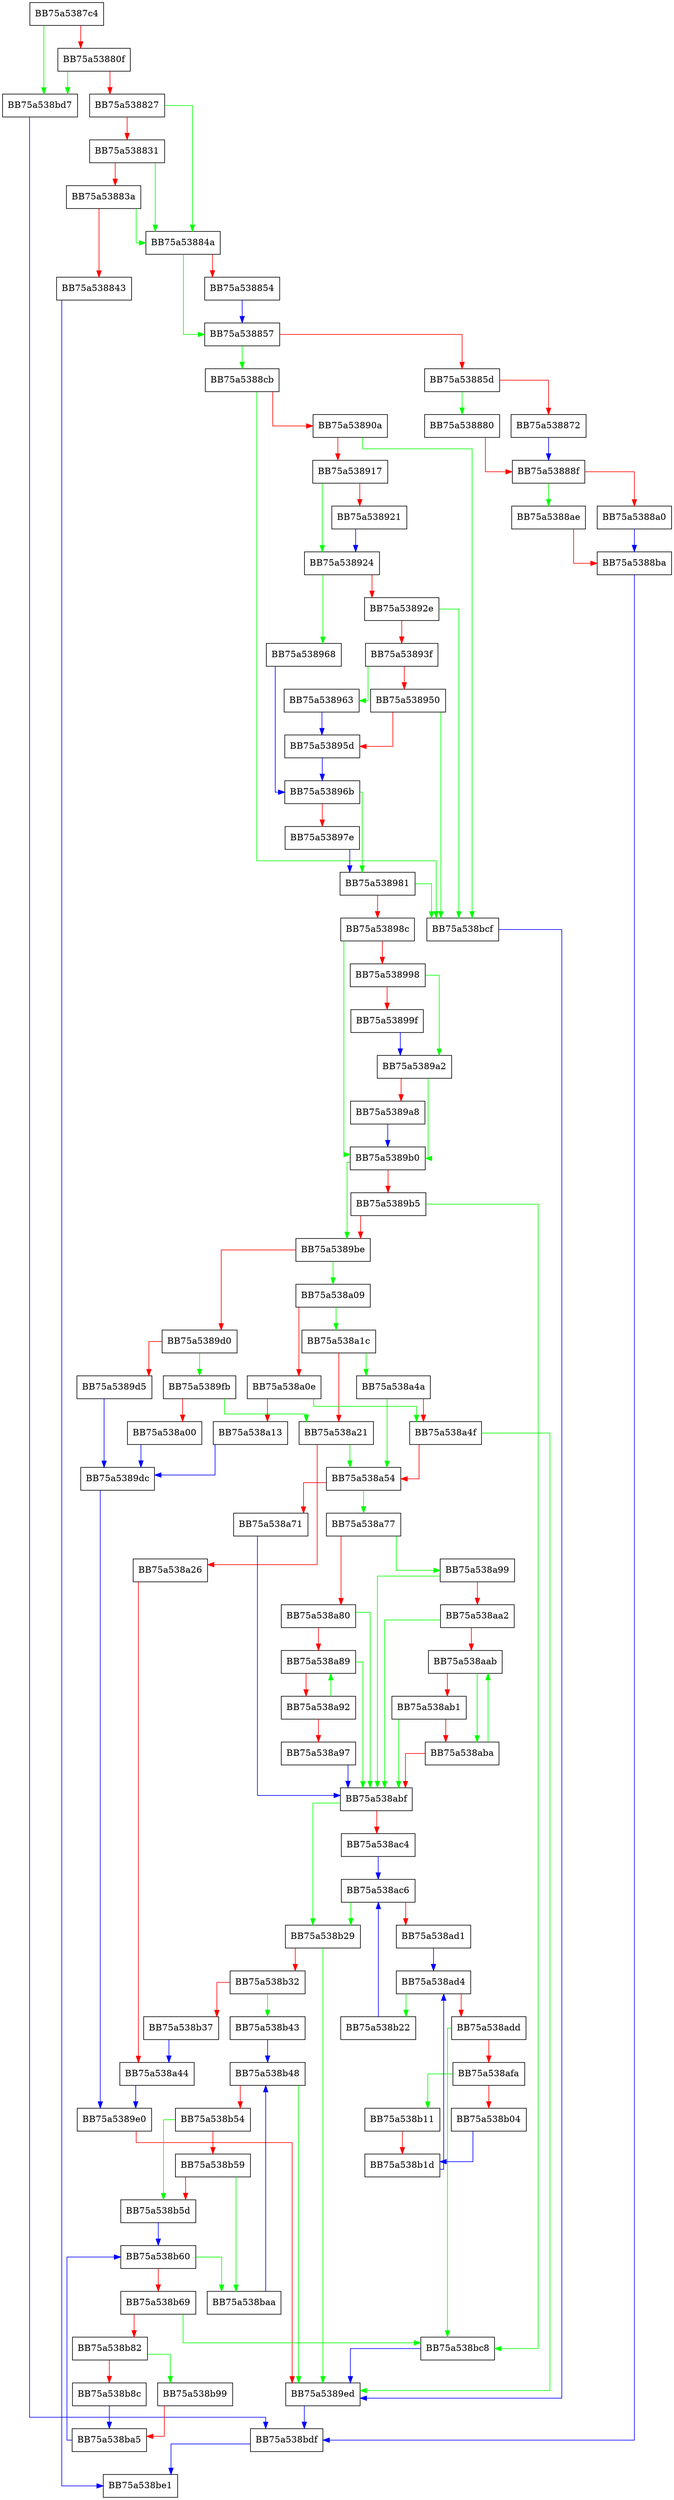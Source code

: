 digraph tokeniseCountedRepetition {
  node [shape="box"];
  graph [splines=ortho];
  BB75a5387c4 -> BB75a538bd7 [color="green"];
  BB75a5387c4 -> BB75a53880f [color="red"];
  BB75a53880f -> BB75a538bd7 [color="green"];
  BB75a53880f -> BB75a538827 [color="red"];
  BB75a538827 -> BB75a53884a [color="green"];
  BB75a538827 -> BB75a538831 [color="red"];
  BB75a538831 -> BB75a53884a [color="green"];
  BB75a538831 -> BB75a53883a [color="red"];
  BB75a53883a -> BB75a53884a [color="green"];
  BB75a53883a -> BB75a538843 [color="red"];
  BB75a538843 -> BB75a538be1 [color="blue"];
  BB75a53884a -> BB75a538857 [color="green"];
  BB75a53884a -> BB75a538854 [color="red"];
  BB75a538854 -> BB75a538857 [color="blue"];
  BB75a538857 -> BB75a5388cb [color="green"];
  BB75a538857 -> BB75a53885d [color="red"];
  BB75a53885d -> BB75a538880 [color="green"];
  BB75a53885d -> BB75a538872 [color="red"];
  BB75a538872 -> BB75a53888f [color="blue"];
  BB75a538880 -> BB75a53888f [color="red"];
  BB75a53888f -> BB75a5388ae [color="green"];
  BB75a53888f -> BB75a5388a0 [color="red"];
  BB75a5388a0 -> BB75a5388ba [color="blue"];
  BB75a5388ae -> BB75a5388ba [color="red"];
  BB75a5388ba -> BB75a538bdf [color="blue"];
  BB75a5388cb -> BB75a538bcf [color="green"];
  BB75a5388cb -> BB75a53890a [color="red"];
  BB75a53890a -> BB75a538bcf [color="green"];
  BB75a53890a -> BB75a538917 [color="red"];
  BB75a538917 -> BB75a538924 [color="green"];
  BB75a538917 -> BB75a538921 [color="red"];
  BB75a538921 -> BB75a538924 [color="blue"];
  BB75a538924 -> BB75a538968 [color="green"];
  BB75a538924 -> BB75a53892e [color="red"];
  BB75a53892e -> BB75a538bcf [color="green"];
  BB75a53892e -> BB75a53893f [color="red"];
  BB75a53893f -> BB75a538963 [color="green"];
  BB75a53893f -> BB75a538950 [color="red"];
  BB75a538950 -> BB75a538bcf [color="green"];
  BB75a538950 -> BB75a53895d [color="red"];
  BB75a53895d -> BB75a53896b [color="blue"];
  BB75a538963 -> BB75a53895d [color="blue"];
  BB75a538968 -> BB75a53896b [color="blue"];
  BB75a53896b -> BB75a538981 [color="green"];
  BB75a53896b -> BB75a53897e [color="red"];
  BB75a53897e -> BB75a538981 [color="blue"];
  BB75a538981 -> BB75a538bcf [color="green"];
  BB75a538981 -> BB75a53898c [color="red"];
  BB75a53898c -> BB75a5389b0 [color="green"];
  BB75a53898c -> BB75a538998 [color="red"];
  BB75a538998 -> BB75a5389a2 [color="green"];
  BB75a538998 -> BB75a53899f [color="red"];
  BB75a53899f -> BB75a5389a2 [color="blue"];
  BB75a5389a2 -> BB75a5389b0 [color="green"];
  BB75a5389a2 -> BB75a5389a8 [color="red"];
  BB75a5389a8 -> BB75a5389b0 [color="blue"];
  BB75a5389b0 -> BB75a5389be [color="green"];
  BB75a5389b0 -> BB75a5389b5 [color="red"];
  BB75a5389b5 -> BB75a538bc8 [color="green"];
  BB75a5389b5 -> BB75a5389be [color="red"];
  BB75a5389be -> BB75a538a09 [color="green"];
  BB75a5389be -> BB75a5389d0 [color="red"];
  BB75a5389d0 -> BB75a5389fb [color="green"];
  BB75a5389d0 -> BB75a5389d5 [color="red"];
  BB75a5389d5 -> BB75a5389dc [color="blue"];
  BB75a5389dc -> BB75a5389e0 [color="blue"];
  BB75a5389e0 -> BB75a5389ed [color="red"];
  BB75a5389ed -> BB75a538bdf [color="blue"];
  BB75a5389fb -> BB75a538a21 [color="green"];
  BB75a5389fb -> BB75a538a00 [color="red"];
  BB75a538a00 -> BB75a5389dc [color="blue"];
  BB75a538a09 -> BB75a538a1c [color="green"];
  BB75a538a09 -> BB75a538a0e [color="red"];
  BB75a538a0e -> BB75a538a4f [color="green"];
  BB75a538a0e -> BB75a538a13 [color="red"];
  BB75a538a13 -> BB75a5389dc [color="blue"];
  BB75a538a1c -> BB75a538a4a [color="green"];
  BB75a538a1c -> BB75a538a21 [color="red"];
  BB75a538a21 -> BB75a538a54 [color="green"];
  BB75a538a21 -> BB75a538a26 [color="red"];
  BB75a538a26 -> BB75a538a44 [color="red"];
  BB75a538a44 -> BB75a5389e0 [color="blue"];
  BB75a538a4a -> BB75a538a54 [color="green"];
  BB75a538a4a -> BB75a538a4f [color="red"];
  BB75a538a4f -> BB75a5389ed [color="green"];
  BB75a538a4f -> BB75a538a54 [color="red"];
  BB75a538a54 -> BB75a538a77 [color="green"];
  BB75a538a54 -> BB75a538a71 [color="red"];
  BB75a538a71 -> BB75a538abf [color="blue"];
  BB75a538a77 -> BB75a538a99 [color="green"];
  BB75a538a77 -> BB75a538a80 [color="red"];
  BB75a538a80 -> BB75a538abf [color="green"];
  BB75a538a80 -> BB75a538a89 [color="red"];
  BB75a538a89 -> BB75a538abf [color="green"];
  BB75a538a89 -> BB75a538a92 [color="red"];
  BB75a538a92 -> BB75a538a89 [color="green"];
  BB75a538a92 -> BB75a538a97 [color="red"];
  BB75a538a97 -> BB75a538abf [color="blue"];
  BB75a538a99 -> BB75a538abf [color="green"];
  BB75a538a99 -> BB75a538aa2 [color="red"];
  BB75a538aa2 -> BB75a538abf [color="green"];
  BB75a538aa2 -> BB75a538aab [color="red"];
  BB75a538aab -> BB75a538aba [color="green"];
  BB75a538aab -> BB75a538ab1 [color="red"];
  BB75a538ab1 -> BB75a538abf [color="green"];
  BB75a538ab1 -> BB75a538aba [color="red"];
  BB75a538aba -> BB75a538aab [color="green"];
  BB75a538aba -> BB75a538abf [color="red"];
  BB75a538abf -> BB75a538b29 [color="green"];
  BB75a538abf -> BB75a538ac4 [color="red"];
  BB75a538ac4 -> BB75a538ac6 [color="blue"];
  BB75a538ac6 -> BB75a538b29 [color="green"];
  BB75a538ac6 -> BB75a538ad1 [color="red"];
  BB75a538ad1 -> BB75a538ad4 [color="blue"];
  BB75a538ad4 -> BB75a538b22 [color="green"];
  BB75a538ad4 -> BB75a538add [color="red"];
  BB75a538add -> BB75a538bc8 [color="green"];
  BB75a538add -> BB75a538afa [color="red"];
  BB75a538afa -> BB75a538b11 [color="green"];
  BB75a538afa -> BB75a538b04 [color="red"];
  BB75a538b04 -> BB75a538b1d [color="blue"];
  BB75a538b11 -> BB75a538b1d [color="red"];
  BB75a538b1d -> BB75a538ad4 [color="blue"];
  BB75a538b22 -> BB75a538ac6 [color="blue"];
  BB75a538b29 -> BB75a5389ed [color="green"];
  BB75a538b29 -> BB75a538b32 [color="red"];
  BB75a538b32 -> BB75a538b43 [color="green"];
  BB75a538b32 -> BB75a538b37 [color="red"];
  BB75a538b37 -> BB75a538a44 [color="blue"];
  BB75a538b43 -> BB75a538b48 [color="blue"];
  BB75a538b48 -> BB75a5389ed [color="green"];
  BB75a538b48 -> BB75a538b54 [color="red"];
  BB75a538b54 -> BB75a538b5d [color="green"];
  BB75a538b54 -> BB75a538b59 [color="red"];
  BB75a538b59 -> BB75a538baa [color="green"];
  BB75a538b59 -> BB75a538b5d [color="red"];
  BB75a538b5d -> BB75a538b60 [color="blue"];
  BB75a538b60 -> BB75a538baa [color="green"];
  BB75a538b60 -> BB75a538b69 [color="red"];
  BB75a538b69 -> BB75a538bc8 [color="green"];
  BB75a538b69 -> BB75a538b82 [color="red"];
  BB75a538b82 -> BB75a538b99 [color="green"];
  BB75a538b82 -> BB75a538b8c [color="red"];
  BB75a538b8c -> BB75a538ba5 [color="blue"];
  BB75a538b99 -> BB75a538ba5 [color="red"];
  BB75a538ba5 -> BB75a538b60 [color="blue"];
  BB75a538baa -> BB75a538b48 [color="blue"];
  BB75a538bc8 -> BB75a5389ed [color="blue"];
  BB75a538bcf -> BB75a5389ed [color="blue"];
  BB75a538bd7 -> BB75a538bdf [color="blue"];
  BB75a538bdf -> BB75a538be1 [color="blue"];
}